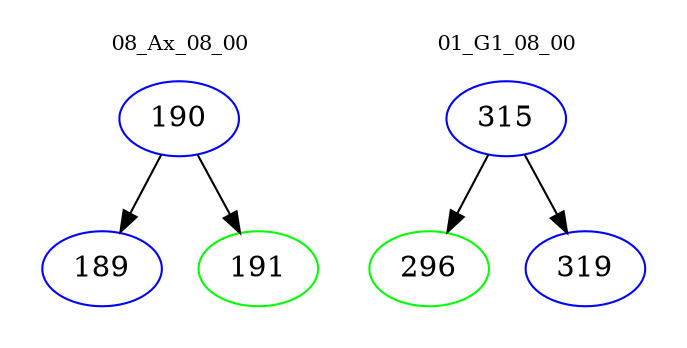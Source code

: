 digraph{
subgraph cluster_0 {
color = white
label = "08_Ax_08_00";
fontsize=10;
T0_190 [label="190", color="blue"]
T0_190 -> T0_189 [color="black"]
T0_189 [label="189", color="blue"]
T0_190 -> T0_191 [color="black"]
T0_191 [label="191", color="green"]
}
subgraph cluster_1 {
color = white
label = "01_G1_08_00";
fontsize=10;
T1_315 [label="315", color="blue"]
T1_315 -> T1_296 [color="black"]
T1_296 [label="296", color="green"]
T1_315 -> T1_319 [color="black"]
T1_319 [label="319", color="blue"]
}
}
